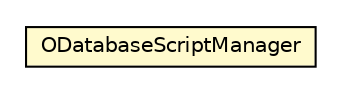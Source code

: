#!/usr/local/bin/dot
#
# Class diagram 
# Generated by UMLGraph version R5_6-24-gf6e263 (http://www.umlgraph.org/)
#

digraph G {
	edge [fontname="Helvetica",fontsize=10,labelfontname="Helvetica",labelfontsize=10];
	node [fontname="Helvetica",fontsize=10,shape=plaintext];
	nodesep=0.25;
	ranksep=0.5;
	// com.orientechnologies.orient.core.command.script.ODatabaseScriptManager
	c2568677 [label=<<table title="com.orientechnologies.orient.core.command.script.ODatabaseScriptManager" border="0" cellborder="1" cellspacing="0" cellpadding="2" port="p" bgcolor="lemonChiffon" href="./ODatabaseScriptManager.html">
		<tr><td><table border="0" cellspacing="0" cellpadding="1">
<tr><td align="center" balign="center"> ODatabaseScriptManager </td></tr>
		</table></td></tr>
		</table>>, URL="./ODatabaseScriptManager.html", fontname="Helvetica", fontcolor="black", fontsize=10.0];
}

